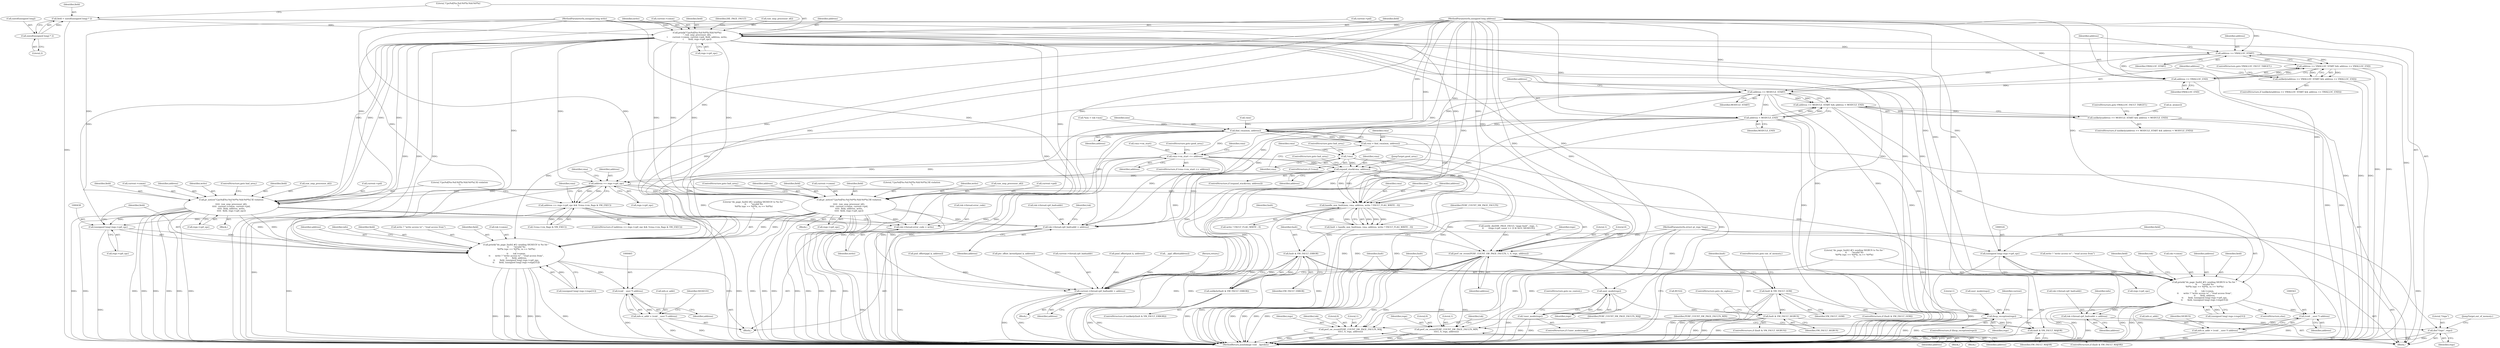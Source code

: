 digraph "0_linux_a8b0ca17b80e92faab46ee7179ba9e99ccb61233_14@API" {
"1000134" [label="(Call,field = sizeof(unsigned long) * 2)"];
"1000136" [label="(Call,sizeof(unsigned long) * 2)"];
"1000142" [label="(Call,printk(\"Cpu%d[%s:%d:%0*lx:%ld:%0*lx]\n\", raw_smp_processor_id(),\n\t       current->comm, current->pid, field, address, write,\n\t       field, regs->cp0_epc))"];
"1000184" [label="(Call,address >= VMALLOC_START)"];
"1000183" [label="(Call,address >= VMALLOC_START && address <= VMALLOC_END)"];
"1000182" [label="(Call,unlikely(address >= VMALLOC_START && address <= VMALLOC_END))"];
"1000187" [label="(Call,address <= VMALLOC_END)"];
"1000194" [label="(Call,address >= MODULE_START)"];
"1000193" [label="(Call,address >= MODULE_START && address < MODULE_END)"];
"1000192" [label="(Call,unlikely(address >= MODULE_START && address < MODULE_END))"];
"1000197" [label="(Call,address < MODULE_END)"];
"1000214" [label="(Call,find_vma(mm, address))"];
"1000212" [label="(Call,vma = find_vma(mm, address))"];
"1000218" [label="(Call,!vma)"];
"1000237" [label="(Call,expand_stack(vma, address))"];
"1000265" [label="(Call,address == regs->cp0_epc)"];
"1000264" [label="(Call,address == regs->cp0_epc && !(vma->vm_flags & VM_EXEC))"];
"1000277" [label="(Call,pr_notice(\"Cpu%d[%s:%d:%0*lx:%ld:%0*lx] XI violation\n\",\n\t\t\t\t\t  raw_smp_processor_id(),\n\t\t\t\t\t  current->comm, current->pid,\n\t\t\t\t\t  field, address, write,\n\t\t\t\t\t  field, regs->cp0_epc))"];
"1000411" [label="(Call,tsk->thread.cp0_badvaddr = address)"];
"1000418" [label="(Call,tsk->thread.error_code = write)"];
"1000425" [label="(Call,printk(\"do_page_fault() #2: sending SIGSEGV to %s for \"\n\t\t       \"invalid %s\n%0*lx (epc == %0*lx, ra == %0*lx)\n\",\n\t\t       tsk->comm,\n\t\t       write ? \"write access to\" : \"read access from\",\n\t\t       field, address,\n\t\t       field, (unsigned long) regs->cp0_epc,\n\t\t       field, (unsigned long) regs->regs[31]))"];
"1000464" [label="(Call,(void __user *) address)"];
"1000460" [label="(Call,info.si_addr = (void __user *) address)"];
"1000437" [label="(Call,(unsigned long) regs->cp0_epc)"];
"1000478" [label="(Call,current->thread.cp0_baduaddr = address)"];
"1000302" [label="(Call,pr_notice(\"Cpu%d[%s:%d:%0*lx:%ld:%0*lx] RI violation\n\",\n\t\t\t\t\t  raw_smp_processor_id(),\n\t\t\t\t\t  current->comm, current->pid,\n\t\t\t\t\t  field, address, write,\n\t\t\t\t\t  field, regs->cp0_epc))"];
"1000335" [label="(Call,handle_mm_fault(mm, vma, address, write ? FAULT_FLAG_WRITE : 0))"];
"1000333" [label="(Call,fault = handle_mm_fault(mm, vma, address, write ? FAULT_FLAG_WRITE : 0))"];
"1000351" [label="(Call,fault & VM_FAULT_ERROR)"];
"1000350" [label="(Call,unlikely(fault & VM_FAULT_ERROR))"];
"1000356" [label="(Call,fault & VM_FAULT_OOM)"];
"1000362" [label="(Call,fault & VM_FAULT_SIGBUS)"];
"1000368" [label="(Call,fault & VM_FAULT_MAJOR)"];
"1000343" [label="(Call,perf_sw_event(PERF_COUNT_SW_PAGE_FAULTS, 1, 0, regs, address))"];
"1000372" [label="(Call,perf_sw_event(PERF_COUNT_SW_PAGE_FAULTS_MAJ,\n\t\t\t\t1, 0, regs, address))"];
"1000384" [label="(Call,perf_sw_event(PERF_COUNT_SW_PAGE_FAULTS_MIN,\n\t\t\t\t1, 0, regs, address))"];
"1000507" [label="(Call,user_mode(regs))"];
"1000475" [label="(Call,fixup_exception(regs))"];
"1000488" [label="(Call,die(\"Oops\", regs))"];
"1000506" [label="(Call,!user_mode(regs))"];
"1000511" [label="(Call,printk(\"do_page_fault() #3: sending SIGBUS to %s for \"\n\t\t       \"invalid %s\n%0*lx (epc == %0*lx, ra == %0*lx)\n\",\n\t\t       tsk->comm,\n\t\t       write ? \"write access to\" : \"read access from\",\n\t\t       field, address,\n\t\t       field, (unsigned long) regs->cp0_epc,\n\t\t       field, (unsigned long) regs->regs[31]))"];
"1000536" [label="(Call,tsk->thread.cp0_badvaddr = address)"];
"1000562" [label="(Call,(void __user *) address)"];
"1000558" [label="(Call,info.si_addr = (void __user *) address)"];
"1000523" [label="(Call,(unsigned long) regs->cp0_epc)"];
"1000222" [label="(Call,vma->vm_start <= address)"];
"1000241" [label="(JumpTarget,good_area:)"];
"1000355" [label="(ControlStructure,if (fault & VM_FAULT_OOM))"];
"1000383" [label="(Block,)"];
"1000435" [label="(Identifier,address)"];
"1000200" [label="(ControlStructure,goto VMALLOC_FAULT_TARGET;)"];
"1000222" [label="(Call,vma->vm_start <= address)"];
"1000452" [label="(Identifier,info)"];
"1000152" [label="(Identifier,address)"];
"1000314" [label="(Identifier,field)"];
"1000347" [label="(Identifier,regs)"];
"1000118" [label="(Block,)"];
"1000659" [label="(MethodReturn,asmlinkage void __kprobes)"];
"1000266" [label="(Identifier,address)"];
"1000481" [label="(Identifier,current)"];
"1000442" [label="(Identifier,field)"];
"1000484" [label="(Identifier,address)"];
"1000489" [label="(Literal,\"Oops\")"];
"1000344" [label="(Identifier,PERF_COUNT_SW_PAGE_FAULTS)"];
"1000348" [label="(Identifier,address)"];
"1000283" [label="(Call,current->pid)"];
"1000491" [label="(JumpTarget,out_of_memory:)"];
"1000545" [label="(Identifier,info)"];
"1000521" [label="(Identifier,address)"];
"1000487" [label="(Literal,1)"];
"1000507" [label="(Call,user_mode(regs))"];
"1000278" [label="(Literal,\"Cpu%d[%s:%d:%0*lx:%ld:%0*lx] XI violation\n\")"];
"1000522" [label="(Identifier,field)"];
"1000199" [label="(Identifier,MODULE_END)"];
"1000137" [label="(Call,sizeof(unsigned long))"];
"1000212" [label="(Call,vma = find_vma(mm, address))"];
"1000289" [label="(Identifier,field)"];
"1000618" [label="(Call,pud_offset(pgd_k, address))"];
"1000516" [label="(Call,write ? \"write access to\" : \"read access from\")"];
"1000188" [label="(Identifier,address)"];
"1000410" [label="(Block,)"];
"1000370" [label="(Identifier,VM_FAULT_MAJOR)"];
"1000305" [label="(Call,current->comm)"];
"1000134" [label="(Call,field = sizeof(unsigned long) * 2)"];
"1000161" [label="(Identifier,DIE_PAGE_FAULT)"];
"1000337" [label="(Identifier,vma)"];
"1000478" [label="(Call,current->thread.cp0_baduaddr = address)"];
"1000333" [label="(Call,fault = handle_mm_fault(mm, vma, address, write ? FAULT_FLAG_WRITE : 0))"];
"1000356" [label="(Call,fault & VM_FAULT_OOM)"];
"1000424" [label="(Identifier,write)"];
"1000371" [label="(Block,)"];
"1000311" [label="(Identifier,field)"];
"1000343" [label="(Call,perf_sw_event(PERF_COUNT_SW_PAGE_FAULTS, 1, 0, regs, address))"];
"1000219" [label="(Identifier,vma)"];
"1000377" [label="(Identifier,address)"];
"1000505" [label="(ControlStructure,if (!user_mode(regs)))"];
"1000280" [label="(Call,current->comm)"];
"1000195" [label="(Identifier,address)"];
"1000116" [label="(MethodParameterIn,unsigned long write)"];
"1000536" [label="(Call,tsk->thread.cp0_badvaddr = address)"];
"1000227" [label="(ControlStructure,goto good_area;)"];
"1000474" [label="(ControlStructure,if (fixup_exception(regs)))"];
"1000144" [label="(Call,raw_smp_processor_id())"];
"1000529" [label="(Call,(unsigned long) regs->regs[31])"];
"1000508" [label="(Identifier,regs)"];
"1000303" [label="(Literal,\"Cpu%d[%s:%d:%0*lx:%ld:%0*lx] RI violation\n\")"];
"1000128" [label="(Call,*mm = tsk->mm)"];
"1000649" [label="(Call,pte_offset_kernel(pmd_k, address))"];
"1000419" [label="(Call,tsk->thread.error_code)"];
"1000434" [label="(Identifier,field)"];
"1000479" [label="(Call,current->thread.cp0_baduaddr)"];
"1000313" [label="(Identifier,write)"];
"1000509" [label="(ControlStructure,goto no_context;)"];
"1000466" [label="(Identifier,address)"];
"1000203" [label="(Call,in_atomic())"];
"1000335" [label="(Call,handle_mm_fault(mm, vma, address, write ? FAULT_FLAG_WRITE : 0))"];
"1000352" [label="(Identifier,fault)"];
"1000287" [label="(Identifier,address)"];
"1000634" [label="(Call,pmd_offset(pud_k, address))"];
"1000226" [label="(Identifier,address)"];
"1000476" [label="(Identifier,regs)"];
"1000264" [label="(Call,address == regs->cp0_epc && !(vma->vm_flags & VM_EXEC))"];
"1000190" [label="(ControlStructure,goto VMALLOC_FAULT_TARGET;)"];
"1000334" [label="(Identifier,fault)"];
"1000358" [label="(Identifier,VM_FAULT_OOM)"];
"1000304" [label="(Call,raw_smp_processor_id())"];
"1000143" [label="(Literal,\"Cpu%d[%s:%d:%0*lx:%ld:%0*lx]\n\")"];
"1000302" [label="(Call,pr_notice(\"Cpu%d[%s:%d:%0*lx:%ld:%0*lx] RI violation\n\",\n\t\t\t\t\t  raw_smp_processor_id(),\n\t\t\t\t\t  current->comm, current->pid,\n\t\t\t\t\t  field, address, write,\n\t\t\t\t\t  field, regs->cp0_epc))"];
"1000490" [label="(Identifier,regs)"];
"1000308" [label="(Call,current->pid)"];
"1000216" [label="(Identifier,address)"];
"1000430" [label="(Call,write ? \"write access to\" : \"read access from\")"];
"1000475" [label="(Call,fixup_exception(regs))"];
"1000576" [label="(Call,__pgd_offset(address))"];
"1000184" [label="(Call,address >= VMALLOC_START)"];
"1000238" [label="(Identifier,vma)"];
"1000367" [label="(ControlStructure,if (fault & VM_FAULT_MAJOR))"];
"1000277" [label="(Call,pr_notice(\"Cpu%d[%s:%d:%0*lx:%ld:%0*lx] XI violation\n\",\n\t\t\t\t\t  raw_smp_processor_id(),\n\t\t\t\t\t  current->comm, current->pid,\n\t\t\t\t\t  field, address, write,\n\t\t\t\t\t  field, regs->cp0_epc))"];
"1000117" [label="(MethodParameterIn,unsigned long address)"];
"1000376" [label="(Identifier,regs)"];
"1000460" [label="(Call,info.si_addr = (void __user *) address)"];
"1000191" [label="(ControlStructure,if (unlikely(address >= MODULE_START && address < MODULE_END)))"];
"1000301" [label="(Block,)"];
"1000389" [label="(Identifier,address)"];
"1000392" [label="(Identifier,tsk)"];
"1000273" [label="(Identifier,vma)"];
"1000345" [label="(Literal,1)"];
"1000288" [label="(Identifier,write)"];
"1000139" [label="(Literal,2)"];
"1000558" [label="(Call,info.si_addr = (void __user *) address)"];
"1000380" [label="(Identifier,tsk)"];
"1000232" [label="(Identifier,vma)"];
"1000183" [label="(Call,address >= VMALLOC_START && address <= VMALLOC_END)"];
"1000318" [label="(ControlStructure,goto bad_area;)"];
"1000148" [label="(Call,current->pid)"];
"1000270" [label="(Call,!(vma->vm_flags & VM_EXEC))"];
"1000375" [label="(Literal,0)"];
"1000192" [label="(Call,unlikely(address >= MODULE_START && address < MODULE_END))"];
"1000363" [label="(Identifier,fault)"];
"1000542" [label="(Identifier,address)"];
"1000213" [label="(Identifier,vma)"];
"1000385" [label="(Identifier,PERF_COUNT_SW_PAGE_FAULTS_MIN)"];
"1000520" [label="(Identifier,field)"];
"1000198" [label="(Identifier,address)"];
"1000426" [label="(Literal,\"do_page_fault() #2: sending SIGSEGV to %s for \"\n\t\t       \"invalid %s\n%0*lx (epc == %0*lx, ra == %0*lx)\n\")"];
"1000418" [label="(Call,tsk->thread.error_code = write)"];
"1000154" [label="(Identifier,field)"];
"1000364" [label="(Identifier,VM_FAULT_SIGBUS)"];
"1000186" [label="(Identifier,VMALLOC_START)"];
"1000315" [label="(Call,regs->cp0_epc)"];
"1000193" [label="(Call,address >= MODULE_START && address < MODULE_END)"];
"1000362" [label="(Call,fault & VM_FAULT_SIGBUS)"];
"1000512" [label="(Literal,\"do_page_fault() #3: sending SIGBUS to %s for \"\n\t\t       \"invalid %s\n%0*lx (epc == %0*lx, ra == %0*lx)\n\")"];
"1000366" [label="(Call,BUG())"];
"1000566" [label="(Identifier,SIGBUS)"];
"1000215" [label="(Identifier,mm)"];
"1000411" [label="(Call,tsk->thread.cp0_badvaddr = address)"];
"1000267" [label="(Call,regs->cp0_epc)"];
"1000339" [label="(Call,write ? FAULT_FLAG_WRITE : 0)"];
"1000368" [label="(Call,fault & VM_FAULT_MAJOR)"];
"1000523" [label="(Call,(unsigned long) regs->cp0_epc)"];
"1000537" [label="(Call,tsk->thread.cp0_badvaddr)"];
"1000511" [label="(Call,printk(\"do_page_fault() #3: sending SIGBUS to %s for \"\n\t\t       \"invalid %s\n%0*lx (epc == %0*lx, ra == %0*lx)\n\",\n\t\t       tsk->comm,\n\t\t       write ? \"write access to\" : \"read access from\",\n\t\t       field, address,\n\t\t       field, (unsigned long) regs->cp0_epc,\n\t\t       field, (unsigned long) regs->regs[31]))"];
"1000153" [label="(Identifier,write)"];
"1000217" [label="(ControlStructure,if (!vma))"];
"1000351" [label="(Call,fault & VM_FAULT_ERROR)"];
"1000185" [label="(Identifier,address)"];
"1000412" [label="(Call,tsk->thread.cp0_badvaddr)"];
"1000265" [label="(Call,address == regs->cp0_epc)"];
"1000417" [label="(Identifier,address)"];
"1000539" [label="(Identifier,tsk)"];
"1000155" [label="(Call,regs->cp0_epc)"];
"1000204" [label="(Call,!mm)"];
"1000220" [label="(ControlStructure,goto bad_area;)"];
"1000135" [label="(Identifier,field)"];
"1000350" [label="(Call,unlikely(fault & VM_FAULT_ERROR))"];
"1000384" [label="(Call,perf_sw_event(PERF_COUNT_SW_PAGE_FAULTS_MIN,\n\t\t\t\t1, 0, regs, address))"];
"1000189" [label="(Identifier,VMALLOC_END)"];
"1000182" [label="(Call,unlikely(address >= VMALLOC_START && address <= VMALLOC_END))"];
"1000298" [label="(Identifier,vma)"];
"1000290" [label="(Call,regs->cp0_epc)"];
"1000349" [label="(ControlStructure,if (unlikely(fault & VM_FAULT_ERROR)))"];
"1000346" [label="(Literal,0)"];
"1000197" [label="(Call,address < MODULE_END)"];
"1000276" [label="(Block,)"];
"1000357" [label="(Identifier,fault)"];
"1000373" [label="(Identifier,PERF_COUNT_SW_PAGE_FAULTS_MAJ)"];
"1000223" [label="(Call,vma->vm_start)"];
"1000237" [label="(Call,expand_stack(vma, address))"];
"1000436" [label="(Identifier,field)"];
"1000525" [label="(Call,regs->cp0_epc)"];
"1000559" [label="(Call,info.si_addr)"];
"1000145" [label="(Call,current->comm)"];
"1000263" [label="(ControlStructure,if (address == regs->cp0_epc && !(vma->vm_flags & VM_EXEC)))"];
"1000388" [label="(Identifier,regs)"];
"1000194" [label="(Call,address >= MODULE_START)"];
"1000513" [label="(Call,tsk->comm)"];
"1000437" [label="(Call,(unsigned long) regs->cp0_epc)"];
"1000214" [label="(Call,find_vma(mm, address))"];
"1000218" [label="(Call,!vma)"];
"1000293" [label="(ControlStructure,goto bad_area;)"];
"1000485" [label="(Return,return;)"];
"1000562" [label="(Call,(void __user *) address)"];
"1000160" [label="(Call,notify_die(DIE_PAGE_FAULT, \"page fault\", regs, -1,\n\t\t       (regs->cp0_cause >> 2) & 0x1f, SIGSEGV))"];
"1000187" [label="(Call,address <= VMALLOC_END)"];
"1000387" [label="(Literal,0)"];
"1000488" [label="(Call,die(\"Oops\", regs))"];
"1000464" [label="(Call,(void __user *) address)"];
"1000336" [label="(Identifier,mm)"];
"1000286" [label="(Identifier,field)"];
"1000365" [label="(ControlStructure,goto do_sigbus;)"];
"1000386" [label="(Literal,1)"];
"1000361" [label="(ControlStructure,if (fault & VM_FAULT_SIGBUS))"];
"1000279" [label="(Call,raw_smp_processor_id())"];
"1000408" [label="(Call,user_mode(regs))"];
"1000564" [label="(Identifier,address)"];
"1000224" [label="(Identifier,vma)"];
"1000461" [label="(Call,info.si_addr)"];
"1000427" [label="(Call,tsk->comm)"];
"1000468" [label="(Identifier,SIGSEGV)"];
"1000425" [label="(Call,printk(\"do_page_fault() #2: sending SIGSEGV to %s for \"\n\t\t       \"invalid %s\n%0*lx (epc == %0*lx, ra == %0*lx)\n\",\n\t\t       tsk->comm,\n\t\t       write ? \"write access to\" : \"read access from\",\n\t\t       field, address,\n\t\t       field, (unsigned long) regs->cp0_epc,\n\t\t       field, (unsigned long) regs->regs[31]))"];
"1000338" [label="(Identifier,address)"];
"1000151" [label="(Identifier,field)"];
"1000221" [label="(ControlStructure,if (vma->vm_start <= address))"];
"1000369" [label="(Identifier,fault)"];
"1000181" [label="(ControlStructure,if (unlikely(address >= VMALLOC_START && address <= VMALLOC_END)))"];
"1000136" [label="(Call,sizeof(unsigned long) * 2)"];
"1000372" [label="(Call,perf_sw_event(PERF_COUNT_SW_PAGE_FAULTS_MAJ,\n\t\t\t\t1, 0, regs, address))"];
"1000374" [label="(Literal,1)"];
"1000506" [label="(Call,!user_mode(regs))"];
"1000236" [label="(ControlStructure,if (expand_stack(vma, address)))"];
"1000477" [label="(Block,)"];
"1000115" [label="(MethodParameterIn,struct pt_regs *regs)"];
"1000240" [label="(ControlStructure,goto bad_area;)"];
"1000510" [label="(ControlStructure,else)"];
"1000312" [label="(Identifier,address)"];
"1000142" [label="(Call,printk(\"Cpu%d[%s:%d:%0*lx:%ld:%0*lx]\n\", raw_smp_processor_id(),\n\t       current->comm, current->pid, field, address, write,\n\t       field, regs->cp0_epc))"];
"1000359" [label="(ControlStructure,goto out_of_memory;)"];
"1000439" [label="(Call,regs->cp0_epc)"];
"1000353" [label="(Identifier,VM_FAULT_ERROR)"];
"1000196" [label="(Identifier,MODULE_START)"];
"1000421" [label="(Identifier,tsk)"];
"1000528" [label="(Identifier,field)"];
"1000443" [label="(Call,(unsigned long) regs->regs[31])"];
"1000239" [label="(Identifier,address)"];
"1000134" -> "1000118"  [label="AST: "];
"1000134" -> "1000136"  [label="CFG: "];
"1000135" -> "1000134"  [label="AST: "];
"1000136" -> "1000134"  [label="AST: "];
"1000143" -> "1000134"  [label="CFG: "];
"1000134" -> "1000659"  [label="DDG: "];
"1000136" -> "1000134"  [label="DDG: "];
"1000134" -> "1000142"  [label="DDG: "];
"1000136" -> "1000139"  [label="CFG: "];
"1000137" -> "1000136"  [label="AST: "];
"1000139" -> "1000136"  [label="AST: "];
"1000142" -> "1000118"  [label="AST: "];
"1000142" -> "1000155"  [label="CFG: "];
"1000143" -> "1000142"  [label="AST: "];
"1000144" -> "1000142"  [label="AST: "];
"1000145" -> "1000142"  [label="AST: "];
"1000148" -> "1000142"  [label="AST: "];
"1000151" -> "1000142"  [label="AST: "];
"1000152" -> "1000142"  [label="AST: "];
"1000153" -> "1000142"  [label="AST: "];
"1000154" -> "1000142"  [label="AST: "];
"1000155" -> "1000142"  [label="AST: "];
"1000161" -> "1000142"  [label="CFG: "];
"1000142" -> "1000659"  [label="DDG: "];
"1000142" -> "1000659"  [label="DDG: "];
"1000142" -> "1000659"  [label="DDG: "];
"1000142" -> "1000659"  [label="DDG: "];
"1000142" -> "1000659"  [label="DDG: "];
"1000142" -> "1000659"  [label="DDG: "];
"1000142" -> "1000659"  [label="DDG: "];
"1000142" -> "1000659"  [label="DDG: "];
"1000117" -> "1000142"  [label="DDG: "];
"1000116" -> "1000142"  [label="DDG: "];
"1000142" -> "1000184"  [label="DDG: "];
"1000142" -> "1000265"  [label="DDG: "];
"1000142" -> "1000277"  [label="DDG: "];
"1000142" -> "1000277"  [label="DDG: "];
"1000142" -> "1000277"  [label="DDG: "];
"1000142" -> "1000277"  [label="DDG: "];
"1000142" -> "1000302"  [label="DDG: "];
"1000142" -> "1000302"  [label="DDG: "];
"1000142" -> "1000302"  [label="DDG: "];
"1000142" -> "1000302"  [label="DDG: "];
"1000142" -> "1000418"  [label="DDG: "];
"1000142" -> "1000425"  [label="DDG: "];
"1000142" -> "1000437"  [label="DDG: "];
"1000142" -> "1000511"  [label="DDG: "];
"1000142" -> "1000523"  [label="DDG: "];
"1000184" -> "1000183"  [label="AST: "];
"1000184" -> "1000186"  [label="CFG: "];
"1000185" -> "1000184"  [label="AST: "];
"1000186" -> "1000184"  [label="AST: "];
"1000188" -> "1000184"  [label="CFG: "];
"1000183" -> "1000184"  [label="CFG: "];
"1000184" -> "1000659"  [label="DDG: "];
"1000184" -> "1000183"  [label="DDG: "];
"1000184" -> "1000183"  [label="DDG: "];
"1000117" -> "1000184"  [label="DDG: "];
"1000184" -> "1000187"  [label="DDG: "];
"1000184" -> "1000194"  [label="DDG: "];
"1000183" -> "1000182"  [label="AST: "];
"1000183" -> "1000187"  [label="CFG: "];
"1000187" -> "1000183"  [label="AST: "];
"1000182" -> "1000183"  [label="CFG: "];
"1000183" -> "1000659"  [label="DDG: "];
"1000183" -> "1000659"  [label="DDG: "];
"1000183" -> "1000182"  [label="DDG: "];
"1000183" -> "1000182"  [label="DDG: "];
"1000187" -> "1000183"  [label="DDG: "];
"1000187" -> "1000183"  [label="DDG: "];
"1000182" -> "1000181"  [label="AST: "];
"1000190" -> "1000182"  [label="CFG: "];
"1000195" -> "1000182"  [label="CFG: "];
"1000182" -> "1000659"  [label="DDG: "];
"1000182" -> "1000659"  [label="DDG: "];
"1000187" -> "1000189"  [label="CFG: "];
"1000188" -> "1000187"  [label="AST: "];
"1000189" -> "1000187"  [label="AST: "];
"1000187" -> "1000659"  [label="DDG: "];
"1000117" -> "1000187"  [label="DDG: "];
"1000187" -> "1000194"  [label="DDG: "];
"1000194" -> "1000193"  [label="AST: "];
"1000194" -> "1000196"  [label="CFG: "];
"1000195" -> "1000194"  [label="AST: "];
"1000196" -> "1000194"  [label="AST: "];
"1000198" -> "1000194"  [label="CFG: "];
"1000193" -> "1000194"  [label="CFG: "];
"1000194" -> "1000659"  [label="DDG: "];
"1000194" -> "1000659"  [label="DDG: "];
"1000194" -> "1000193"  [label="DDG: "];
"1000194" -> "1000193"  [label="DDG: "];
"1000117" -> "1000194"  [label="DDG: "];
"1000194" -> "1000197"  [label="DDG: "];
"1000194" -> "1000214"  [label="DDG: "];
"1000194" -> "1000411"  [label="DDG: "];
"1000194" -> "1000425"  [label="DDG: "];
"1000194" -> "1000478"  [label="DDG: "];
"1000193" -> "1000192"  [label="AST: "];
"1000193" -> "1000197"  [label="CFG: "];
"1000197" -> "1000193"  [label="AST: "];
"1000192" -> "1000193"  [label="CFG: "];
"1000193" -> "1000659"  [label="DDG: "];
"1000193" -> "1000659"  [label="DDG: "];
"1000193" -> "1000192"  [label="DDG: "];
"1000193" -> "1000192"  [label="DDG: "];
"1000197" -> "1000193"  [label="DDG: "];
"1000197" -> "1000193"  [label="DDG: "];
"1000192" -> "1000191"  [label="AST: "];
"1000200" -> "1000192"  [label="CFG: "];
"1000203" -> "1000192"  [label="CFG: "];
"1000192" -> "1000659"  [label="DDG: "];
"1000192" -> "1000659"  [label="DDG: "];
"1000197" -> "1000199"  [label="CFG: "];
"1000198" -> "1000197"  [label="AST: "];
"1000199" -> "1000197"  [label="AST: "];
"1000197" -> "1000659"  [label="DDG: "];
"1000197" -> "1000659"  [label="DDG: "];
"1000117" -> "1000197"  [label="DDG: "];
"1000197" -> "1000214"  [label="DDG: "];
"1000197" -> "1000411"  [label="DDG: "];
"1000197" -> "1000425"  [label="DDG: "];
"1000197" -> "1000478"  [label="DDG: "];
"1000214" -> "1000212"  [label="AST: "];
"1000214" -> "1000216"  [label="CFG: "];
"1000215" -> "1000214"  [label="AST: "];
"1000216" -> "1000214"  [label="AST: "];
"1000212" -> "1000214"  [label="CFG: "];
"1000214" -> "1000659"  [label="DDG: "];
"1000214" -> "1000659"  [label="DDG: "];
"1000214" -> "1000212"  [label="DDG: "];
"1000214" -> "1000212"  [label="DDG: "];
"1000128" -> "1000214"  [label="DDG: "];
"1000204" -> "1000214"  [label="DDG: "];
"1000117" -> "1000214"  [label="DDG: "];
"1000214" -> "1000222"  [label="DDG: "];
"1000214" -> "1000335"  [label="DDG: "];
"1000214" -> "1000411"  [label="DDG: "];
"1000214" -> "1000425"  [label="DDG: "];
"1000214" -> "1000478"  [label="DDG: "];
"1000212" -> "1000118"  [label="AST: "];
"1000213" -> "1000212"  [label="AST: "];
"1000219" -> "1000212"  [label="CFG: "];
"1000212" -> "1000659"  [label="DDG: "];
"1000212" -> "1000218"  [label="DDG: "];
"1000218" -> "1000217"  [label="AST: "];
"1000218" -> "1000219"  [label="CFG: "];
"1000219" -> "1000218"  [label="AST: "];
"1000220" -> "1000218"  [label="CFG: "];
"1000224" -> "1000218"  [label="CFG: "];
"1000218" -> "1000659"  [label="DDG: "];
"1000218" -> "1000659"  [label="DDG: "];
"1000218" -> "1000237"  [label="DDG: "];
"1000218" -> "1000335"  [label="DDG: "];
"1000237" -> "1000236"  [label="AST: "];
"1000237" -> "1000239"  [label="CFG: "];
"1000238" -> "1000237"  [label="AST: "];
"1000239" -> "1000237"  [label="AST: "];
"1000240" -> "1000237"  [label="CFG: "];
"1000241" -> "1000237"  [label="CFG: "];
"1000237" -> "1000659"  [label="DDG: "];
"1000237" -> "1000659"  [label="DDG: "];
"1000237" -> "1000659"  [label="DDG: "];
"1000222" -> "1000237"  [label="DDG: "];
"1000117" -> "1000237"  [label="DDG: "];
"1000237" -> "1000265"  [label="DDG: "];
"1000237" -> "1000335"  [label="DDG: "];
"1000237" -> "1000335"  [label="DDG: "];
"1000237" -> "1000411"  [label="DDG: "];
"1000237" -> "1000425"  [label="DDG: "];
"1000237" -> "1000478"  [label="DDG: "];
"1000265" -> "1000264"  [label="AST: "];
"1000265" -> "1000267"  [label="CFG: "];
"1000266" -> "1000265"  [label="AST: "];
"1000267" -> "1000265"  [label="AST: "];
"1000273" -> "1000265"  [label="CFG: "];
"1000264" -> "1000265"  [label="CFG: "];
"1000265" -> "1000659"  [label="DDG: "];
"1000265" -> "1000264"  [label="DDG: "];
"1000265" -> "1000264"  [label="DDG: "];
"1000222" -> "1000265"  [label="DDG: "];
"1000117" -> "1000265"  [label="DDG: "];
"1000265" -> "1000277"  [label="DDG: "];
"1000265" -> "1000277"  [label="DDG: "];
"1000265" -> "1000302"  [label="DDG: "];
"1000265" -> "1000302"  [label="DDG: "];
"1000265" -> "1000335"  [label="DDG: "];
"1000265" -> "1000523"  [label="DDG: "];
"1000264" -> "1000263"  [label="AST: "];
"1000264" -> "1000270"  [label="CFG: "];
"1000270" -> "1000264"  [label="AST: "];
"1000278" -> "1000264"  [label="CFG: "];
"1000298" -> "1000264"  [label="CFG: "];
"1000264" -> "1000659"  [label="DDG: "];
"1000264" -> "1000659"  [label="DDG: "];
"1000264" -> "1000659"  [label="DDG: "];
"1000270" -> "1000264"  [label="DDG: "];
"1000277" -> "1000276"  [label="AST: "];
"1000277" -> "1000290"  [label="CFG: "];
"1000278" -> "1000277"  [label="AST: "];
"1000279" -> "1000277"  [label="AST: "];
"1000280" -> "1000277"  [label="AST: "];
"1000283" -> "1000277"  [label="AST: "];
"1000286" -> "1000277"  [label="AST: "];
"1000287" -> "1000277"  [label="AST: "];
"1000288" -> "1000277"  [label="AST: "];
"1000289" -> "1000277"  [label="AST: "];
"1000290" -> "1000277"  [label="AST: "];
"1000293" -> "1000277"  [label="CFG: "];
"1000277" -> "1000659"  [label="DDG: "];
"1000277" -> "1000659"  [label="DDG: "];
"1000277" -> "1000659"  [label="DDG: "];
"1000277" -> "1000659"  [label="DDG: "];
"1000277" -> "1000659"  [label="DDG: "];
"1000277" -> "1000659"  [label="DDG: "];
"1000277" -> "1000659"  [label="DDG: "];
"1000277" -> "1000659"  [label="DDG: "];
"1000117" -> "1000277"  [label="DDG: "];
"1000116" -> "1000277"  [label="DDG: "];
"1000277" -> "1000411"  [label="DDG: "];
"1000277" -> "1000418"  [label="DDG: "];
"1000277" -> "1000425"  [label="DDG: "];
"1000277" -> "1000425"  [label="DDG: "];
"1000277" -> "1000437"  [label="DDG: "];
"1000277" -> "1000478"  [label="DDG: "];
"1000411" -> "1000410"  [label="AST: "];
"1000411" -> "1000417"  [label="CFG: "];
"1000412" -> "1000411"  [label="AST: "];
"1000417" -> "1000411"  [label="AST: "];
"1000421" -> "1000411"  [label="CFG: "];
"1000411" -> "1000659"  [label="DDG: "];
"1000302" -> "1000411"  [label="DDG: "];
"1000222" -> "1000411"  [label="DDG: "];
"1000117" -> "1000411"  [label="DDG: "];
"1000418" -> "1000410"  [label="AST: "];
"1000418" -> "1000424"  [label="CFG: "];
"1000419" -> "1000418"  [label="AST: "];
"1000424" -> "1000418"  [label="AST: "];
"1000426" -> "1000418"  [label="CFG: "];
"1000418" -> "1000659"  [label="DDG: "];
"1000302" -> "1000418"  [label="DDG: "];
"1000116" -> "1000418"  [label="DDG: "];
"1000425" -> "1000410"  [label="AST: "];
"1000425" -> "1000443"  [label="CFG: "];
"1000426" -> "1000425"  [label="AST: "];
"1000427" -> "1000425"  [label="AST: "];
"1000430" -> "1000425"  [label="AST: "];
"1000434" -> "1000425"  [label="AST: "];
"1000435" -> "1000425"  [label="AST: "];
"1000436" -> "1000425"  [label="AST: "];
"1000437" -> "1000425"  [label="AST: "];
"1000442" -> "1000425"  [label="AST: "];
"1000443" -> "1000425"  [label="AST: "];
"1000452" -> "1000425"  [label="CFG: "];
"1000425" -> "1000659"  [label="DDG: "];
"1000425" -> "1000659"  [label="DDG: "];
"1000425" -> "1000659"  [label="DDG: "];
"1000425" -> "1000659"  [label="DDG: "];
"1000425" -> "1000659"  [label="DDG: "];
"1000425" -> "1000659"  [label="DDG: "];
"1000116" -> "1000425"  [label="DDG: "];
"1000302" -> "1000425"  [label="DDG: "];
"1000302" -> "1000425"  [label="DDG: "];
"1000117" -> "1000425"  [label="DDG: "];
"1000222" -> "1000425"  [label="DDG: "];
"1000437" -> "1000425"  [label="DDG: "];
"1000443" -> "1000425"  [label="DDG: "];
"1000425" -> "1000464"  [label="DDG: "];
"1000464" -> "1000460"  [label="AST: "];
"1000464" -> "1000466"  [label="CFG: "];
"1000465" -> "1000464"  [label="AST: "];
"1000466" -> "1000464"  [label="AST: "];
"1000460" -> "1000464"  [label="CFG: "];
"1000464" -> "1000659"  [label="DDG: "];
"1000464" -> "1000460"  [label="DDG: "];
"1000117" -> "1000464"  [label="DDG: "];
"1000460" -> "1000410"  [label="AST: "];
"1000461" -> "1000460"  [label="AST: "];
"1000468" -> "1000460"  [label="CFG: "];
"1000460" -> "1000659"  [label="DDG: "];
"1000460" -> "1000659"  [label="DDG: "];
"1000437" -> "1000439"  [label="CFG: "];
"1000438" -> "1000437"  [label="AST: "];
"1000439" -> "1000437"  [label="AST: "];
"1000442" -> "1000437"  [label="CFG: "];
"1000437" -> "1000659"  [label="DDG: "];
"1000302" -> "1000437"  [label="DDG: "];
"1000478" -> "1000477"  [label="AST: "];
"1000478" -> "1000484"  [label="CFG: "];
"1000479" -> "1000478"  [label="AST: "];
"1000484" -> "1000478"  [label="AST: "];
"1000485" -> "1000478"  [label="CFG: "];
"1000478" -> "1000659"  [label="DDG: "];
"1000478" -> "1000659"  [label="DDG: "];
"1000302" -> "1000478"  [label="DDG: "];
"1000649" -> "1000478"  [label="DDG: "];
"1000576" -> "1000478"  [label="DDG: "];
"1000222" -> "1000478"  [label="DDG: "];
"1000343" -> "1000478"  [label="DDG: "];
"1000634" -> "1000478"  [label="DDG: "];
"1000618" -> "1000478"  [label="DDG: "];
"1000117" -> "1000478"  [label="DDG: "];
"1000302" -> "1000301"  [label="AST: "];
"1000302" -> "1000315"  [label="CFG: "];
"1000303" -> "1000302"  [label="AST: "];
"1000304" -> "1000302"  [label="AST: "];
"1000305" -> "1000302"  [label="AST: "];
"1000308" -> "1000302"  [label="AST: "];
"1000311" -> "1000302"  [label="AST: "];
"1000312" -> "1000302"  [label="AST: "];
"1000313" -> "1000302"  [label="AST: "];
"1000314" -> "1000302"  [label="AST: "];
"1000315" -> "1000302"  [label="AST: "];
"1000318" -> "1000302"  [label="CFG: "];
"1000302" -> "1000659"  [label="DDG: "];
"1000302" -> "1000659"  [label="DDG: "];
"1000302" -> "1000659"  [label="DDG: "];
"1000302" -> "1000659"  [label="DDG: "];
"1000302" -> "1000659"  [label="DDG: "];
"1000302" -> "1000659"  [label="DDG: "];
"1000302" -> "1000659"  [label="DDG: "];
"1000302" -> "1000659"  [label="DDG: "];
"1000117" -> "1000302"  [label="DDG: "];
"1000116" -> "1000302"  [label="DDG: "];
"1000335" -> "1000333"  [label="AST: "];
"1000335" -> "1000339"  [label="CFG: "];
"1000336" -> "1000335"  [label="AST: "];
"1000337" -> "1000335"  [label="AST: "];
"1000338" -> "1000335"  [label="AST: "];
"1000339" -> "1000335"  [label="AST: "];
"1000333" -> "1000335"  [label="CFG: "];
"1000335" -> "1000659"  [label="DDG: "];
"1000335" -> "1000659"  [label="DDG: "];
"1000335" -> "1000659"  [label="DDG: "];
"1000335" -> "1000333"  [label="DDG: "];
"1000335" -> "1000333"  [label="DDG: "];
"1000335" -> "1000333"  [label="DDG: "];
"1000335" -> "1000333"  [label="DDG: "];
"1000222" -> "1000335"  [label="DDG: "];
"1000117" -> "1000335"  [label="DDG: "];
"1000116" -> "1000335"  [label="DDG: "];
"1000335" -> "1000343"  [label="DDG: "];
"1000333" -> "1000118"  [label="AST: "];
"1000334" -> "1000333"  [label="AST: "];
"1000344" -> "1000333"  [label="CFG: "];
"1000333" -> "1000659"  [label="DDG: "];
"1000333" -> "1000351"  [label="DDG: "];
"1000351" -> "1000350"  [label="AST: "];
"1000351" -> "1000353"  [label="CFG: "];
"1000352" -> "1000351"  [label="AST: "];
"1000353" -> "1000351"  [label="AST: "];
"1000350" -> "1000351"  [label="CFG: "];
"1000351" -> "1000659"  [label="DDG: "];
"1000351" -> "1000350"  [label="DDG: "];
"1000351" -> "1000350"  [label="DDG: "];
"1000351" -> "1000356"  [label="DDG: "];
"1000351" -> "1000368"  [label="DDG: "];
"1000350" -> "1000349"  [label="AST: "];
"1000357" -> "1000350"  [label="CFG: "];
"1000369" -> "1000350"  [label="CFG: "];
"1000350" -> "1000659"  [label="DDG: "];
"1000350" -> "1000659"  [label="DDG: "];
"1000356" -> "1000355"  [label="AST: "];
"1000356" -> "1000358"  [label="CFG: "];
"1000357" -> "1000356"  [label="AST: "];
"1000358" -> "1000356"  [label="AST: "];
"1000359" -> "1000356"  [label="CFG: "];
"1000363" -> "1000356"  [label="CFG: "];
"1000356" -> "1000659"  [label="DDG: "];
"1000356" -> "1000659"  [label="DDG: "];
"1000356" -> "1000659"  [label="DDG: "];
"1000356" -> "1000362"  [label="DDG: "];
"1000362" -> "1000361"  [label="AST: "];
"1000362" -> "1000364"  [label="CFG: "];
"1000363" -> "1000362"  [label="AST: "];
"1000364" -> "1000362"  [label="AST: "];
"1000365" -> "1000362"  [label="CFG: "];
"1000366" -> "1000362"  [label="CFG: "];
"1000362" -> "1000659"  [label="DDG: "];
"1000362" -> "1000659"  [label="DDG: "];
"1000362" -> "1000659"  [label="DDG: "];
"1000362" -> "1000368"  [label="DDG: "];
"1000368" -> "1000367"  [label="AST: "];
"1000368" -> "1000370"  [label="CFG: "];
"1000369" -> "1000368"  [label="AST: "];
"1000370" -> "1000368"  [label="AST: "];
"1000373" -> "1000368"  [label="CFG: "];
"1000385" -> "1000368"  [label="CFG: "];
"1000368" -> "1000659"  [label="DDG: "];
"1000368" -> "1000659"  [label="DDG: "];
"1000368" -> "1000659"  [label="DDG: "];
"1000343" -> "1000118"  [label="AST: "];
"1000343" -> "1000348"  [label="CFG: "];
"1000344" -> "1000343"  [label="AST: "];
"1000345" -> "1000343"  [label="AST: "];
"1000346" -> "1000343"  [label="AST: "];
"1000347" -> "1000343"  [label="AST: "];
"1000348" -> "1000343"  [label="AST: "];
"1000352" -> "1000343"  [label="CFG: "];
"1000343" -> "1000659"  [label="DDG: "];
"1000343" -> "1000659"  [label="DDG: "];
"1000343" -> "1000659"  [label="DDG: "];
"1000343" -> "1000659"  [label="DDG: "];
"1000160" -> "1000343"  [label="DDG: "];
"1000115" -> "1000343"  [label="DDG: "];
"1000117" -> "1000343"  [label="DDG: "];
"1000343" -> "1000372"  [label="DDG: "];
"1000343" -> "1000372"  [label="DDG: "];
"1000343" -> "1000384"  [label="DDG: "];
"1000343" -> "1000384"  [label="DDG: "];
"1000343" -> "1000507"  [label="DDG: "];
"1000343" -> "1000511"  [label="DDG: "];
"1000372" -> "1000371"  [label="AST: "];
"1000372" -> "1000377"  [label="CFG: "];
"1000373" -> "1000372"  [label="AST: "];
"1000374" -> "1000372"  [label="AST: "];
"1000375" -> "1000372"  [label="AST: "];
"1000376" -> "1000372"  [label="AST: "];
"1000377" -> "1000372"  [label="AST: "];
"1000380" -> "1000372"  [label="CFG: "];
"1000372" -> "1000659"  [label="DDG: "];
"1000372" -> "1000659"  [label="DDG: "];
"1000372" -> "1000659"  [label="DDG: "];
"1000372" -> "1000659"  [label="DDG: "];
"1000115" -> "1000372"  [label="DDG: "];
"1000117" -> "1000372"  [label="DDG: "];
"1000384" -> "1000383"  [label="AST: "];
"1000384" -> "1000389"  [label="CFG: "];
"1000385" -> "1000384"  [label="AST: "];
"1000386" -> "1000384"  [label="AST: "];
"1000387" -> "1000384"  [label="AST: "];
"1000388" -> "1000384"  [label="AST: "];
"1000389" -> "1000384"  [label="AST: "];
"1000392" -> "1000384"  [label="CFG: "];
"1000384" -> "1000659"  [label="DDG: "];
"1000384" -> "1000659"  [label="DDG: "];
"1000384" -> "1000659"  [label="DDG: "];
"1000384" -> "1000659"  [label="DDG: "];
"1000115" -> "1000384"  [label="DDG: "];
"1000117" -> "1000384"  [label="DDG: "];
"1000507" -> "1000506"  [label="AST: "];
"1000507" -> "1000508"  [label="CFG: "];
"1000508" -> "1000507"  [label="AST: "];
"1000506" -> "1000507"  [label="CFG: "];
"1000507" -> "1000659"  [label="DDG: "];
"1000507" -> "1000475"  [label="DDG: "];
"1000507" -> "1000506"  [label="DDG: "];
"1000115" -> "1000507"  [label="DDG: "];
"1000475" -> "1000474"  [label="AST: "];
"1000475" -> "1000476"  [label="CFG: "];
"1000476" -> "1000475"  [label="AST: "];
"1000481" -> "1000475"  [label="CFG: "];
"1000487" -> "1000475"  [label="CFG: "];
"1000475" -> "1000659"  [label="DDG: "];
"1000475" -> "1000659"  [label="DDG: "];
"1000408" -> "1000475"  [label="DDG: "];
"1000115" -> "1000475"  [label="DDG: "];
"1000475" -> "1000488"  [label="DDG: "];
"1000488" -> "1000118"  [label="AST: "];
"1000488" -> "1000490"  [label="CFG: "];
"1000489" -> "1000488"  [label="AST: "];
"1000490" -> "1000488"  [label="AST: "];
"1000491" -> "1000488"  [label="CFG: "];
"1000488" -> "1000659"  [label="DDG: "];
"1000488" -> "1000659"  [label="DDG: "];
"1000115" -> "1000488"  [label="DDG: "];
"1000506" -> "1000505"  [label="AST: "];
"1000509" -> "1000506"  [label="CFG: "];
"1000512" -> "1000506"  [label="CFG: "];
"1000506" -> "1000659"  [label="DDG: "];
"1000506" -> "1000659"  [label="DDG: "];
"1000511" -> "1000510"  [label="AST: "];
"1000511" -> "1000529"  [label="CFG: "];
"1000512" -> "1000511"  [label="AST: "];
"1000513" -> "1000511"  [label="AST: "];
"1000516" -> "1000511"  [label="AST: "];
"1000520" -> "1000511"  [label="AST: "];
"1000521" -> "1000511"  [label="AST: "];
"1000522" -> "1000511"  [label="AST: "];
"1000523" -> "1000511"  [label="AST: "];
"1000528" -> "1000511"  [label="AST: "];
"1000529" -> "1000511"  [label="AST: "];
"1000539" -> "1000511"  [label="CFG: "];
"1000511" -> "1000659"  [label="DDG: "];
"1000511" -> "1000659"  [label="DDG: "];
"1000511" -> "1000659"  [label="DDG: "];
"1000511" -> "1000659"  [label="DDG: "];
"1000511" -> "1000659"  [label="DDG: "];
"1000511" -> "1000659"  [label="DDG: "];
"1000116" -> "1000511"  [label="DDG: "];
"1000117" -> "1000511"  [label="DDG: "];
"1000523" -> "1000511"  [label="DDG: "];
"1000529" -> "1000511"  [label="DDG: "];
"1000511" -> "1000536"  [label="DDG: "];
"1000511" -> "1000562"  [label="DDG: "];
"1000536" -> "1000118"  [label="AST: "];
"1000536" -> "1000542"  [label="CFG: "];
"1000537" -> "1000536"  [label="AST: "];
"1000542" -> "1000536"  [label="AST: "];
"1000545" -> "1000536"  [label="CFG: "];
"1000536" -> "1000659"  [label="DDG: "];
"1000117" -> "1000536"  [label="DDG: "];
"1000562" -> "1000558"  [label="AST: "];
"1000562" -> "1000564"  [label="CFG: "];
"1000563" -> "1000562"  [label="AST: "];
"1000564" -> "1000562"  [label="AST: "];
"1000558" -> "1000562"  [label="CFG: "];
"1000562" -> "1000659"  [label="DDG: "];
"1000562" -> "1000558"  [label="DDG: "];
"1000117" -> "1000562"  [label="DDG: "];
"1000558" -> "1000118"  [label="AST: "];
"1000559" -> "1000558"  [label="AST: "];
"1000566" -> "1000558"  [label="CFG: "];
"1000558" -> "1000659"  [label="DDG: "];
"1000558" -> "1000659"  [label="DDG: "];
"1000523" -> "1000525"  [label="CFG: "];
"1000524" -> "1000523"  [label="AST: "];
"1000525" -> "1000523"  [label="AST: "];
"1000528" -> "1000523"  [label="CFG: "];
"1000523" -> "1000659"  [label="DDG: "];
"1000222" -> "1000221"  [label="AST: "];
"1000222" -> "1000226"  [label="CFG: "];
"1000223" -> "1000222"  [label="AST: "];
"1000226" -> "1000222"  [label="AST: "];
"1000227" -> "1000222"  [label="CFG: "];
"1000232" -> "1000222"  [label="CFG: "];
"1000222" -> "1000659"  [label="DDG: "];
"1000222" -> "1000659"  [label="DDG: "];
"1000222" -> "1000659"  [label="DDG: "];
"1000117" -> "1000222"  [label="DDG: "];
}
